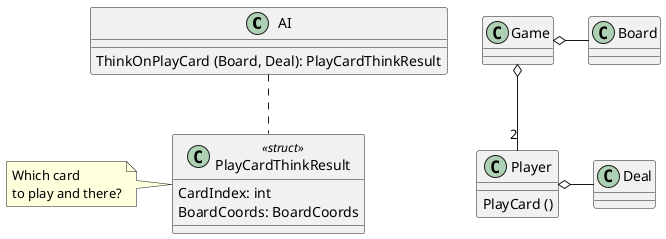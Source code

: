 @startuml

class AI {
    ThinkOnPlayCard (Board, Deal): PlayCardThinkResult
}

class Player {
    PlayCard ()
}

class PlayCardThinkResult<<struct>> {
    CardIndex: int    
    BoardCoords: BoardCoords
}

note left of PlayCardThinkResult: Which card\nto play and there?

Game o- Board
Player o- Deal

Game o-- "2" Player

AI .. PlayCardThinkResult

@enduml